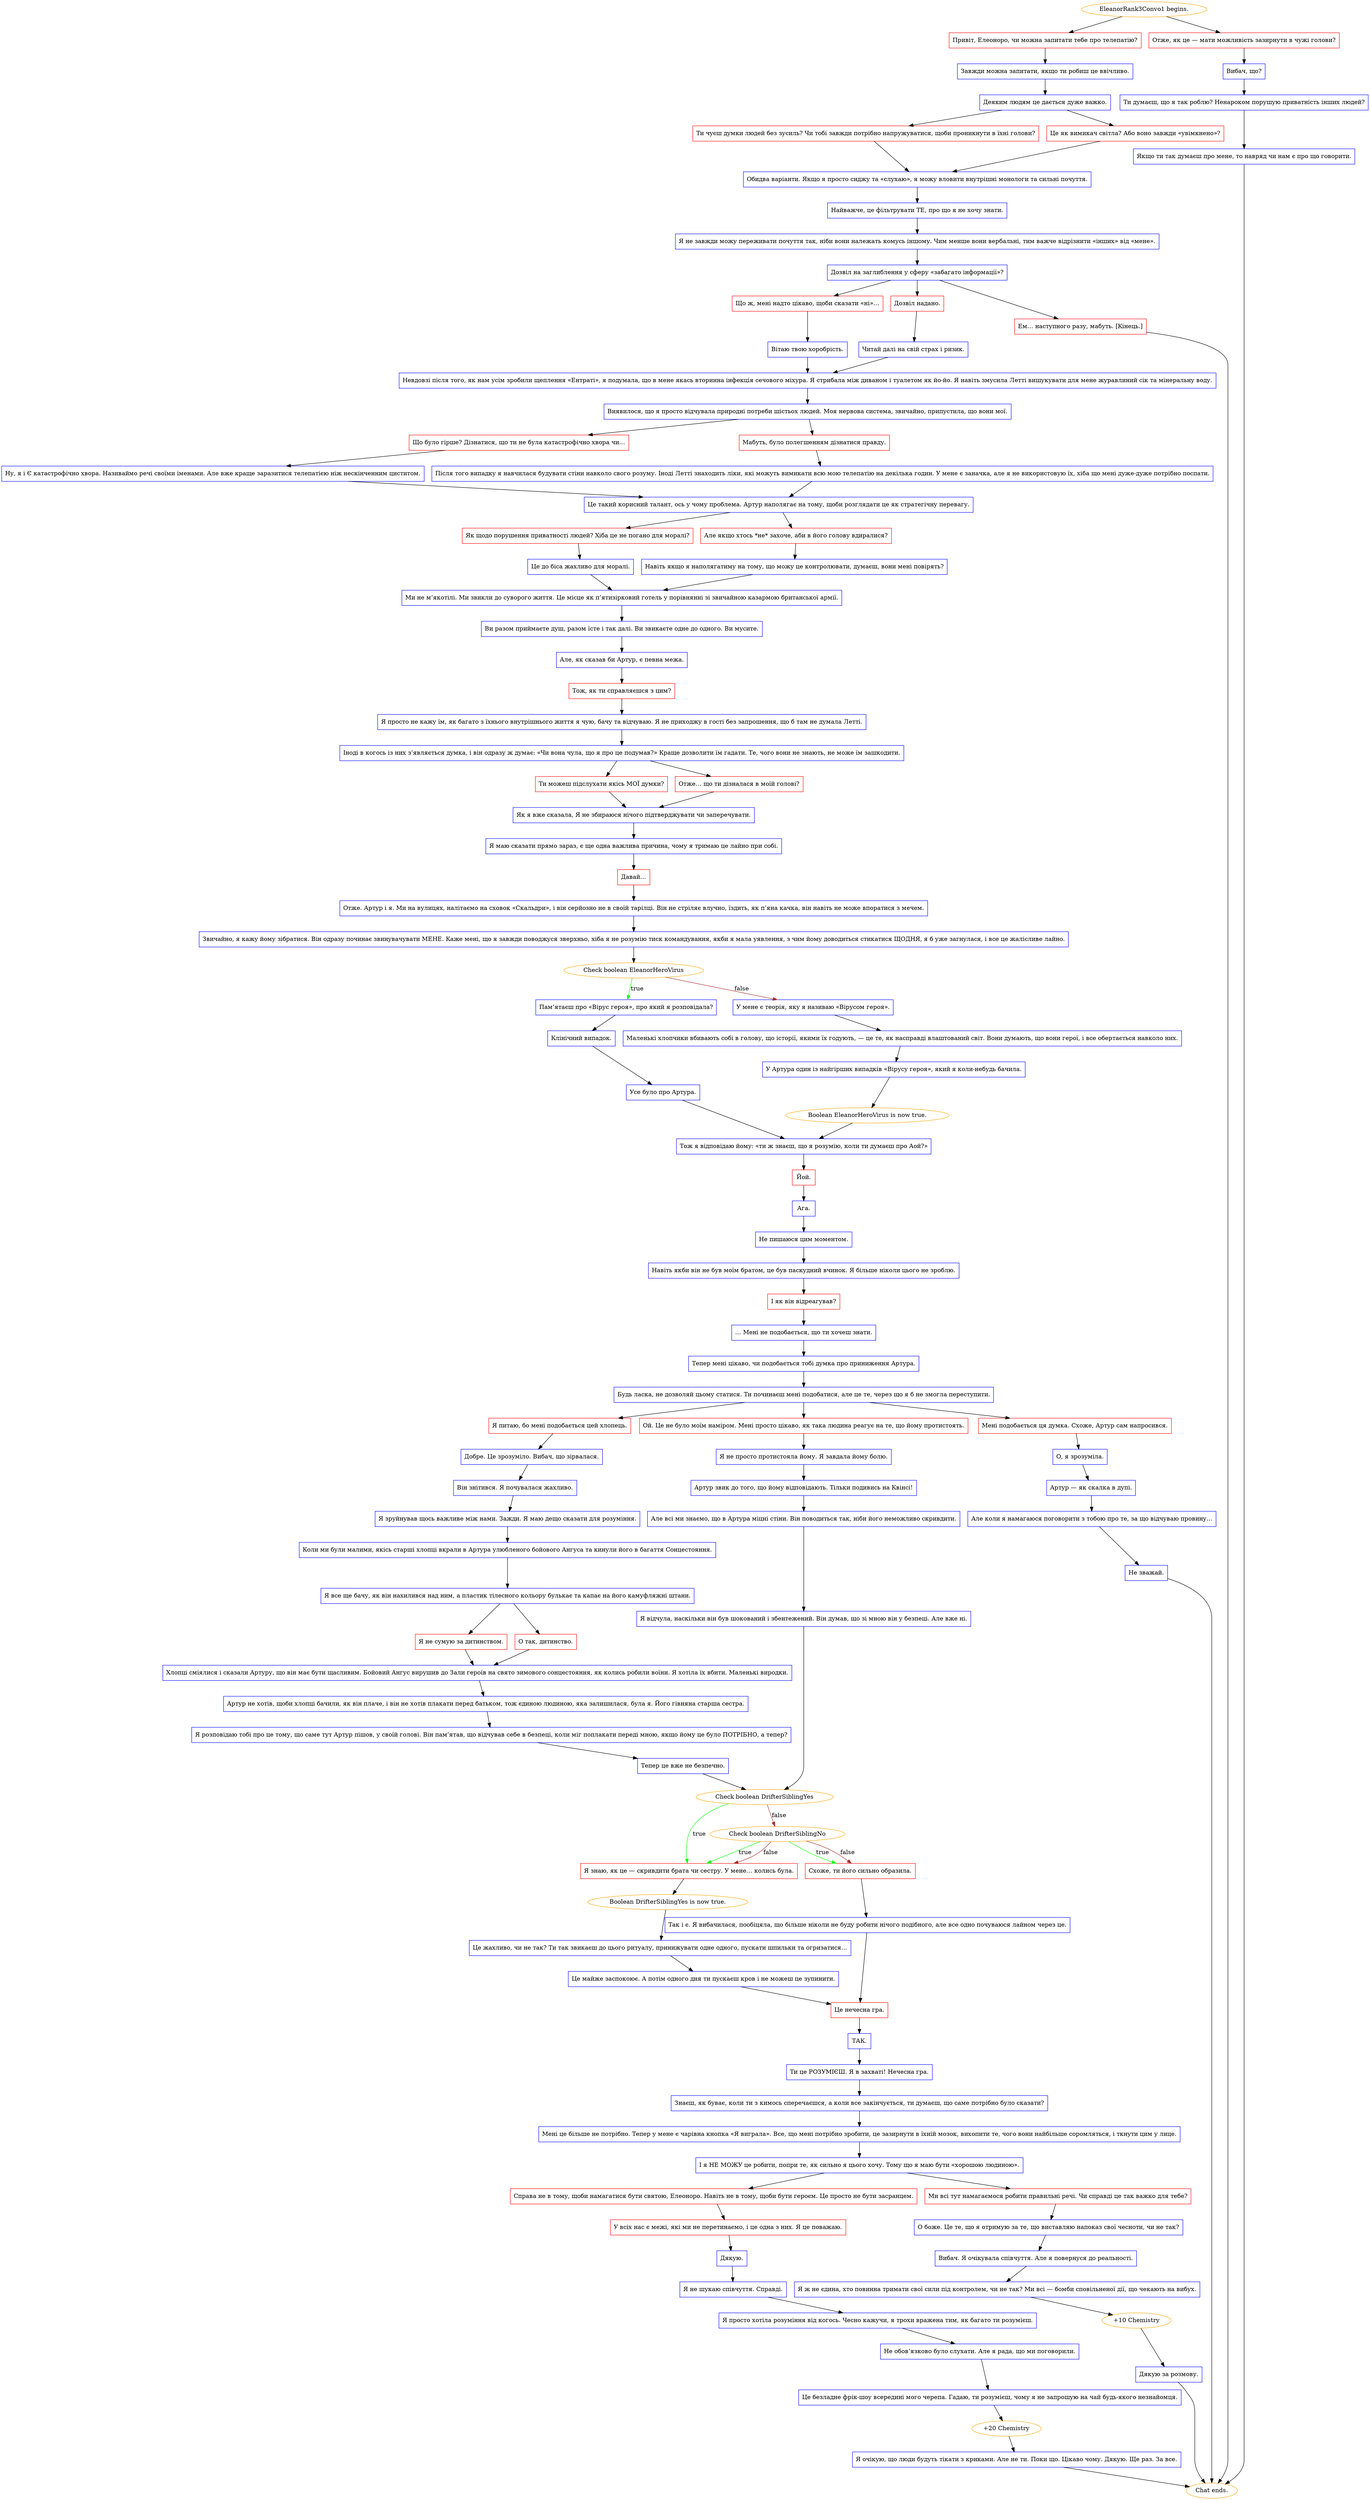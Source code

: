 digraph {
	"EleanorRank3Convo1 begins." [color=orange];
		"EleanorRank3Convo1 begins." -> j4126468693;
		"EleanorRank3Convo1 begins." -> j3240692951;
	j4126468693 [label="Привіт, Елеоноро, чи можна запитати тебе про телепатію?",shape=box,color=red];
		j4126468693 -> j1708083905;
	j3240692951 [label="Отже, як це — мати можливість зазирнути в чужі голови?",shape=box,color=red];
		j3240692951 -> j1883540519;
	j1708083905 [label="Завжди можна запитати, якщо ти робиш це ввічливо.",shape=box,color=blue];
		j1708083905 -> j1382639635;
	j1883540519 [label="Вибач, що?",shape=box,color=blue];
		j1883540519 -> j4192476170;
	j1382639635 [label="Деяким людям це дається дуже важко.",shape=box,color=blue];
		j1382639635 -> j3877652395;
		j1382639635 -> j3872411770;
	j4192476170 [label="Ти думаєш, що я так роблю? Ненароком порушую приватність інших людей?",shape=box,color=blue];
		j4192476170 -> j685151283;
	j3877652395 [label="Ти чуєш думки людей без зусиль? Чи тобі завжди потрібно напружуватися, щоби проникнути в їхні голови?",shape=box,color=red];
		j3877652395 -> j2750100521;
	j3872411770 [label="Це як вимикач світла? Або воно завжди «увімкнено»?",shape=box,color=red];
		j3872411770 -> j2750100521;
	j685151283 [label="Якщо ти так думаєш про мене, то навряд чи нам є про що говорити.",shape=box,color=blue];
		j685151283 -> "Chat ends.";
	j2750100521 [label="Обидва варіанти. Якщо я просто сиджу та «слухаю», я можу вловити внутрішні монологи та сильні почуття.",shape=box,color=blue];
		j2750100521 -> j2576009180;
	"Chat ends." [color=orange];
	j2576009180 [label="Найважче, це фільтрувати ТЕ, про що я не хочу знати.",shape=box,color=blue];
		j2576009180 -> j522225053;
	j522225053 [label="Я не завжди можу переживати почуття так, ніби вони належать комусь іншому. Чим менше вони вербальні, тим важче відрізнити «інших» від «мене».",shape=box,color=blue];
		j522225053 -> j511102021;
	j511102021 [label="Дозвіл на заглиблення у сферу «забагато інформації»?",shape=box,color=blue];
		j511102021 -> j1807070388;
		j511102021 -> j1089631554;
		j511102021 -> j2990554681;
	j1807070388 [label="Що ж, мені надто цікаво, щоби сказати «ні»…",shape=box,color=red];
		j1807070388 -> j1806051933;
	j1089631554 [label="Дозвіл надано.",shape=box,color=red];
		j1089631554 -> j2918749227;
	j2990554681 [label="Ем… наступного разу, мабуть. [Кінець.]",shape=box,color=red];
		j2990554681 -> "Chat ends.";
	j1806051933 [label="Вітаю твою хоробрість.",shape=box,color=blue];
		j1806051933 -> j26662794;
	j2918749227 [label="Читай далі на свій страх і ризик.",shape=box,color=blue];
		j2918749227 -> j26662794;
	j26662794 [label="Невдовзі після того, як нам усім зробили щеплення «Ентраті», я подумала, що в мене якась вторинна інфекція сечового міхура. Я стрибала між диваном і туалетом як йо-йо. Я навіть змусила Летті вишукувати для мене журавлиний сік та мінеральну воду.",shape=box,color=blue];
		j26662794 -> j883863002;
	j883863002 [label="Виявилося, що я просто відчувала природні потреби шістьох людей. Моя нервова система, звичайно, припустила, що вони мої.",shape=box,color=blue];
		j883863002 -> j455544717;
		j883863002 -> j1148795676;
	j455544717 [label="Що було гірше? Дізнатися, що ти не була катастрофічно хвора чи…",shape=box,color=red];
		j455544717 -> j660140294;
	j1148795676 [label="Мабуть, було полегшенням дізнатися правду.",shape=box,color=red];
		j1148795676 -> j1255885013;
	j660140294 [label="Ну, я і Є катастрофічно хвора. Називаймо речі своїми іменами. Але вже краще заразитися телепатією ніж нескінченним циститом.",shape=box,color=blue];
		j660140294 -> j3728184514;
	j1255885013 [label="Після того випадку я навчилася будувати стіни навколо свого розуму. Іноді Летті знаходить ліки, які можуть вимикати всю мою телепатію на декілька годин. У мене є заначка, але я не використовую їх, хіба що мені дуже-дуже потрібно поспати.",shape=box,color=blue];
		j1255885013 -> j3728184514;
	j3728184514 [label="Це такий корисний талант, ось у чому проблема. Артур наполягає на тому, щоби розглядати це як стратегічну перевагу.",shape=box,color=blue];
		j3728184514 -> j3942421464;
		j3728184514 -> j2379348326;
	j3942421464 [label="Як щодо порушення приватності людей? Хіба це не погано для моралі?",shape=box,color=red];
		j3942421464 -> j285666225;
	j2379348326 [label="Але якщо хтось *не* захоче, аби в його голову вдиралися?",shape=box,color=red];
		j2379348326 -> j3235809800;
	j285666225 [label="Це до біса жахливо для моралі.",shape=box,color=blue];
		j285666225 -> j2969926710;
	j3235809800 [label="Навіть якщо я наполягатиму на тому, що можу це контролювати, думаєш, вони мені повірять?",shape=box,color=blue];
		j3235809800 -> j2969926710;
	j2969926710 [label="Ми не м’якотілі. Ми звикли до суворого життя. Це місце як п’ятизірковий готель у порівнянні зі звичайною казармою британської армії.",shape=box,color=blue];
		j2969926710 -> j2922801216;
	j2922801216 [label="Ви разом приймаєте душ, разом їсте і так далі. Ви звикаєте одне до одного. Ви мусите.",shape=box,color=blue];
		j2922801216 -> j358872970;
	j358872970 [label="Але, як сказав би Артур, є певна межа.",shape=box,color=blue];
		j358872970 -> j4232245031;
	j4232245031 [label="Тож, як ти справляєшся з цим?",shape=box,color=red];
		j4232245031 -> j3976556432;
	j3976556432 [label="Я просто не кажу їм, як багато з їхнього внутрішнього життя я чую, бачу та відчуваю. Я не приходжу в гості без запрошення, що б там не думала Летті.",shape=box,color=blue];
		j3976556432 -> j773055587;
	j773055587 [label="Іноді в когось із них з’являється думка, і він одразу ж думає: «Чи вона чула, що я про це подумав?» Краще дозволити їм гадати. Те, чого вони не знають, не може їм зашкодити.",shape=box,color=blue];
		j773055587 -> j3807833667;
		j773055587 -> j4143775576;
	j3807833667 [label="Ти можеш підслухати якісь МОЇ думки?",shape=box,color=red];
		j3807833667 -> j2291405663;
	j4143775576 [label="Отже… що ти дізналася в моїй голові?",shape=box,color=red];
		j4143775576 -> j2291405663;
	j2291405663 [label="Як я вже сказала, Я не збираюся нічого підтверджувати чи заперечувати.",shape=box,color=blue];
		j2291405663 -> j2959572199;
	j2959572199 [label="Я маю сказати прямо зараз, є ще одна важлива причина, чому я тримаю це лайно при собі.",shape=box,color=blue];
		j2959572199 -> j3764627835;
	j3764627835 [label="Давай…",shape=box,color=red];
		j3764627835 -> j1829808663;
	j1829808663 [label="Отже. Артур і я. Ми на вулицях, налітаємо на сховок «Скальдри», і він серйозно не в своїй тарілці. Він не стріляє влучно, їздить, як п’яна качка, він навіть не може впоратися з мечем.",shape=box,color=blue];
		j1829808663 -> j3880007611;
	j3880007611 [label="Звичайно, я кажу йому зібратися. Він одразу починає звинувачувати МЕНЕ. Каже мені, що я завжди поводжуся зверхньо, хіба я не розумію тиск командування, якби я мала уявлення, з чим йому доводиться стикатися ЩОДНЯ, я б уже загнулася, і все це жалісливе лайно.",shape=box,color=blue];
		j3880007611 -> j1362887736;
	j1362887736 [label="Check boolean EleanorHeroVirus",color=orange];
		j1362887736 -> j2069350811 [label=true,color=green];
		j1362887736 -> j2543843858 [label=false,color=brown];
	j2069350811 [label="Пам’ятаєш про «Вірус героя», про який я розповідала?",shape=box,color=blue];
		j2069350811 -> j351469790;
	j2543843858 [label="У мене є теорія, яку я називаю «Вірусом героя».",shape=box,color=blue];
		j2543843858 -> j835207896;
	j351469790 [label="Клінічний випадок.",shape=box,color=blue];
		j351469790 -> j661352346;
	j835207896 [label="Маленькі хлопчики вбивають собі в голову, що історії, якими їх годують, — це те, як насправді влаштований світ. Вони думають, що вони герої, і все обертається навколо них.",shape=box,color=blue];
		j835207896 -> j2254009049;
	j661352346 [label="Усе було про Артура.",shape=box,color=blue];
		j661352346 -> j2463451251;
	j2254009049 [label="У Артура один із найгірших випадків «Вірусу героя», який я коли-небудь бачила.",shape=box,color=blue];
		j2254009049 -> j3415110897;
	j2463451251 [label="Тож я відповідаю йому: «ти ж знаєш, що я розумію, коли ти думаєш про Аой?»",shape=box,color=blue];
		j2463451251 -> j366663981;
	j3415110897 [label="Boolean EleanorHeroVirus is now true.",color=orange];
		j3415110897 -> j2463451251;
	j366663981 [label="Йой.",shape=box,color=red];
		j366663981 -> j1452670572;
	j1452670572 [label="Ага.",shape=box,color=blue];
		j1452670572 -> j2459689533;
	j2459689533 [label="Не пишаюся цим моментом.",shape=box,color=blue];
		j2459689533 -> j1993296273;
	j1993296273 [label="Навіть якби він не був моїм братом, це був паскудний вчинок. Я більше ніколи цього не зроблю.",shape=box,color=blue];
		j1993296273 -> j3912678595;
	j3912678595 [label="І як він відреагував?",shape=box,color=red];
		j3912678595 -> j3462713084;
	j3462713084 [label="… Мені не подобається, що ти хочеш знати.",shape=box,color=blue];
		j3462713084 -> j517873708;
	j517873708 [label="Тепер мені цікаво, чи подобається тобі думка про приниження Артура.",shape=box,color=blue];
		j517873708 -> j1651516426;
	j1651516426 [label="Будь ласка, не дозволяй цьому статися. Ти починаєш мені подобатися, але це те, через що я б не змогла переступити.",shape=box,color=blue];
		j1651516426 -> j1679852143;
		j1651516426 -> j299810273;
		j1651516426 -> j2859923500;
	j1679852143 [label="Я питаю, бо мені подобається цей хлопець.",shape=box,color=red];
		j1679852143 -> j3080432773;
	j299810273 [label="Ой. Це не було моїм наміром. Мені просто цікаво, як така людина реагує на те, що йому протистоять.",shape=box,color=red];
		j299810273 -> j2347727940;
	j2859923500 [label="Мені подобається ця думка. Схоже, Артур сам напросився.",shape=box,color=red];
		j2859923500 -> j1476056211;
	j3080432773 [label="Добре. Це зрозуміло. Вибач, що зірвалася.",shape=box,color=blue];
		j3080432773 -> j4196093799;
	j2347727940 [label="Я не просто протистояла йому. Я завдала йому болю.",shape=box,color=blue];
		j2347727940 -> j2874296809;
	j1476056211 [label="О, я зрозуміла.",shape=box,color=blue];
		j1476056211 -> j1859325360;
	j4196093799 [label="Він знітився. Я почувалася жахливо.",shape=box,color=blue];
		j4196093799 -> j4241372003;
	j2874296809 [label="Артур звик до того, що йому відповідають. Тільки подивись на Квінсі!",shape=box,color=blue];
		j2874296809 -> j654485782;
	j1859325360 [label="Артур — як скалка в дупі.",shape=box,color=blue];
		j1859325360 -> j3530435529;
	j4241372003 [label="Я зруйнував щось важливе між нами. Зажди. Я маю дещо сказати для розуміння.",shape=box,color=blue];
		j4241372003 -> j4101752295;
	j654485782 [label="Але всі ми знаємо, що в Артура міцні стіни. Він поводиться так, ніби його неможливо скривдити.",shape=box,color=blue];
		j654485782 -> j2203896511;
	j3530435529 [label="Але коли я намагаюся поговорити з тобою про те, за що відчуваю провину…",shape=box,color=blue];
		j3530435529 -> j602851509;
	j4101752295 [label="Коли ми були малими, якісь старші хлопці вкрали в Артура улюбленого бойового Ангуса та кинули його в багаття Сонцестояння.",shape=box,color=blue];
		j4101752295 -> j3388727493;
	j2203896511 [label="Я відчула, наскільки він був шокований і збентежений. Він думав, що зі мною він у безпеці. Але вже ні.",shape=box,color=blue];
		j2203896511 -> j4218162884;
	j602851509 [label="Не зважай.",shape=box,color=blue];
		j602851509 -> "Chat ends.";
	j3388727493 [label="Я все ще бачу, як він нахилився над ним, а пластик тілесного кольору булькає та капає на його камуфляжні штани.",shape=box,color=blue];
		j3388727493 -> j1215899060;
		j3388727493 -> j2523008501;
	j4218162884 [label="Check boolean DrifterSiblingYes",color=orange];
		j4218162884 -> j1298414410 [label=true,color=green];
		j4218162884 -> j1944990817 [label=false,color=brown];
	j1215899060 [label="Я не сумую за дитинством.",shape=box,color=red];
		j1215899060 -> j2551977934;
	j2523008501 [label="О так, дитинство.",shape=box,color=red];
		j2523008501 -> j2551977934;
	j1298414410 [label="Я знаю, як це — скривдити брата чи сестру. У мене… колись була.",shape=box,color=red];
		j1298414410 -> j4250985436;
	j1944990817 [label="Check boolean DrifterSiblingNo",color=orange];
		j1944990817 -> j1298414410 [label=true,color=green];
		j1944990817 -> j3679554192 [label=true,color=green];
		j1944990817 -> j1298414410 [label=false,color=brown];
		j1944990817 -> j3679554192 [label=false,color=brown];
	j2551977934 [label="Хлопці сміялися і сказали Артуру, що він має бути щасливим. Бойовий Ангус вирушив до Зали героїв на свято зимового сонцестояння, як колись робили воїни. Я хотіла їх вбити. Маленькі виродки.",shape=box,color=blue];
		j2551977934 -> j3072155239;
	j4250985436 [label="Boolean DrifterSiblingYes is now true.",color=orange];
		j4250985436 -> j3123853978;
	j3679554192 [label="Схоже, ти його сильно образила.",shape=box,color=red];
		j3679554192 -> j2265711196;
	j3072155239 [label="Артур не хотів, щоби хлопці бачили, як він плаче, і він не хотів плакати перед батьком, тож єдиною людиною, яка залишилася, була я. Його гівняна старша сестра.",shape=box,color=blue];
		j3072155239 -> j28205250;
	j3123853978 [label="Це жахливо, чи не так? Ти так звикаєш до цього ритуалу, принижувати одне одного, пускати шпильки та огризатися…",shape=box,color=blue];
		j3123853978 -> j2822419636;
	j2265711196 [label="Так і є. Я вибачилася, пообіцяла, що більше ніколи не буду робити нічого подібного, але все одно почуваюся лайном через це.",shape=box,color=blue];
		j2265711196 -> j877380190;
	j28205250 [label="Я розповідаю тобі про це тому, що саме тут Артур пішов, у своїй голові. Він пам’ятав, що відчував себе в безпеці, коли міг поплакати переді мною, якщо йому це було ПОТРІБНО, а тепер?",shape=box,color=blue];
		j28205250 -> j312455535;
	j2822419636 [label="Це майже заспокоює. А потім одного дня ти пускаєш кров і не можеш це зупинити.",shape=box,color=blue];
		j2822419636 -> j877380190;
	j877380190 [label="Це нечесна гра.",shape=box,color=red];
		j877380190 -> j2372081794;
	j312455535 [label="Тепер це вже не безпечно.",shape=box,color=blue];
		j312455535 -> j4218162884;
	j2372081794 [label="ТАК.",shape=box,color=blue];
		j2372081794 -> j2611889936;
	j2611889936 [label="Ти це РОЗУМІЄШ. Я в захваті! Нечесна гра.",shape=box,color=blue];
		j2611889936 -> j903163039;
	j903163039 [label="Знаєш, як буває, коли ти з кимось сперечаєшся, а коли все закінчується, ти думаєш, що саме потрібно було сказати?",shape=box,color=blue];
		j903163039 -> j2515118569;
	j2515118569 [label="Мені це більше не потрібно. Тепер у мене є чарівна кнопка «Я виграла». Все, що мені потрібно зробити, це зазирнути в їхній мозок, вихопити те, чого вони найбільше соромляться, і ткнути цим у лице.",shape=box,color=blue];
		j2515118569 -> j3956670224;
	j3956670224 [label="І я НЕ МОЖУ це робити, попри те, як сильно я цього хочу. Тому що я маю бути «хорошою людиною».",shape=box,color=blue];
		j3956670224 -> j2532120854;
		j3956670224 -> j254449295;
	j2532120854 [label="Справа не в тому, щоби намагатися бути святою, Елеоноро. Навіть не в тому, щоби бути героєм. Це просто не бути засранцем.",shape=box,color=red];
		j2532120854 -> j3632701106;
	j254449295 [label="Ми всі тут намагаємося робити правильні речі. Чи справді це так важко для тебе?",shape=box,color=red];
		j254449295 -> j3168771214;
	j3632701106 [label="У всіх нас є межі, які ми не перетинаємо, і це одна з них. Я це поважаю.",shape=box,color=red];
		j3632701106 -> j3323271621;
	j3168771214 [label="О боже. Це те, що я отримую за те, що виставляю напоказ свої чесноти, чи не так?",shape=box,color=blue];
		j3168771214 -> j1429595905;
	j3323271621 [label="Дякую.",shape=box,color=blue];
		j3323271621 -> j3307839144;
	j1429595905 [label="Вибач. Я очікувала співчуття. Але я повернуся до реальності.",shape=box,color=blue];
		j1429595905 -> j1257080103;
	j3307839144 [label="Я не шукаю співчуття. Справді.",shape=box,color=blue];
		j3307839144 -> j3590237143;
	j1257080103 [label="Я ж не єдина, хто повинна тримати свої сили під контролем, чи не так? Ми всі — бомби сповільненої дії, що чекають на вибух.",shape=box,color=blue];
		j1257080103 -> j2957342317;
	j3590237143 [label="Я просто хотіла розуміння від когось. Чесно кажучи, я трохи вражена тим, як багато ти розумієш.",shape=box,color=blue];
		j3590237143 -> j2722447342;
	j2957342317 [label="+10 Chemistry",color=orange];
		j2957342317 -> j4096156810;
	j2722447342 [label="Не обов’язково було слухати. Але я рада, що ми поговорили.",shape=box,color=blue];
		j2722447342 -> j3906877744;
	j4096156810 [label="Дякую за розмову.",shape=box,color=blue];
		j4096156810 -> "Chat ends.";
	j3906877744 [label="Це безладне фрік-шоу всередині мого черепа. Гадаю, ти розумієш, чому я не запрошую на чай будь-якого незнайомця.",shape=box,color=blue];
		j3906877744 -> j2009016258;
	j2009016258 [label="+20 Chemistry",color=orange];
		j2009016258 -> j2972774459;
	j2972774459 [label="Я очікую, що люди будуть тікати з криками. Але не ти. Поки що. Цікаво чому. Дякую. Ще раз. За все.",shape=box,color=blue];
		j2972774459 -> "Chat ends.";
}